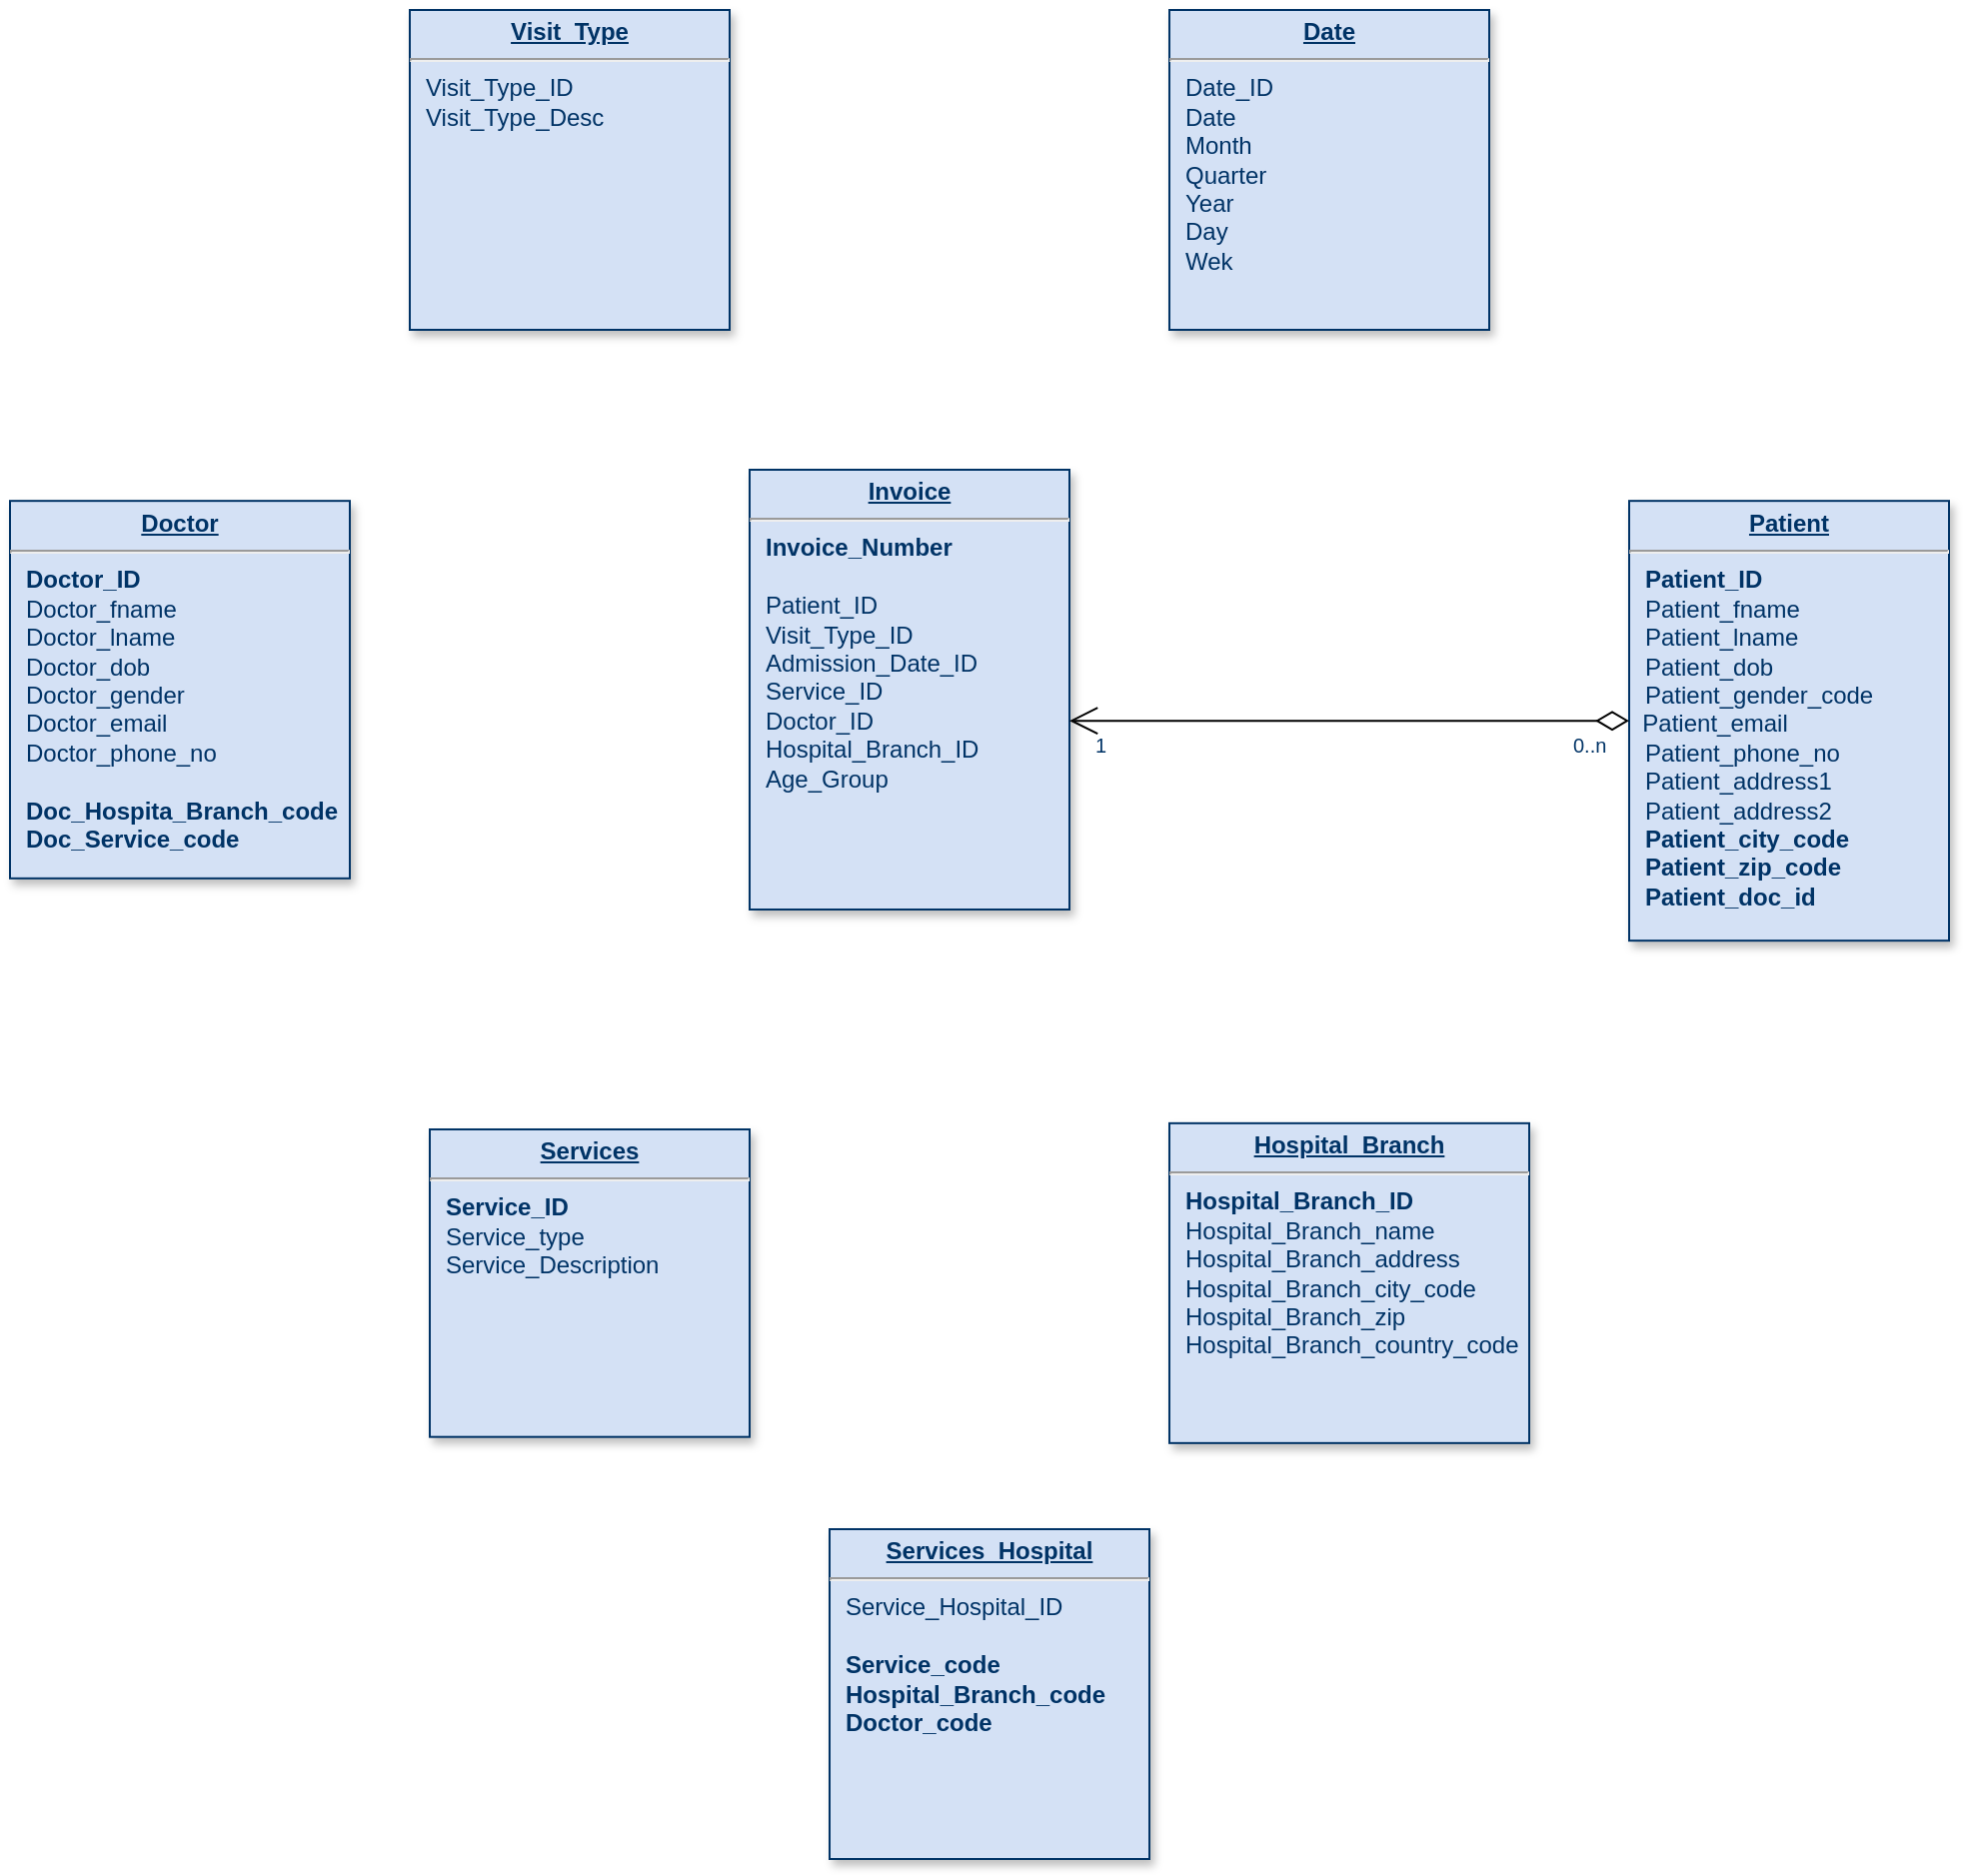 <mxfile version="23.1.2" type="github">
  <diagram name="Page-1" id="efa7a0a1-bf9b-a30e-e6df-94a7791c09e9">
    <mxGraphModel dx="1034" dy="826" grid="1" gridSize="10" guides="1" tooltips="1" connect="1" arrows="1" fold="1" page="1" pageScale="1" pageWidth="826" pageHeight="1169" background="none" math="0" shadow="0">
      <root>
        <mxCell id="0" />
        <mxCell id="1" parent="0" />
        <mxCell id="21" value="&lt;p style=&quot;margin: 0px; margin-top: 4px; text-align: center; text-decoration: underline;&quot;&gt;&lt;strong&gt;Date&lt;/strong&gt;&lt;/p&gt;&lt;hr&gt;&lt;p style=&quot;margin: 0px; margin-left: 8px;&quot;&gt;Date_ID&lt;/p&gt;&lt;p style=&quot;margin: 0px; margin-left: 8px;&quot;&gt;Date&lt;/p&gt;&lt;p style=&quot;margin: 0px; margin-left: 8px;&quot;&gt;&lt;span style=&quot;background-color: initial;&quot;&gt;Month&amp;nbsp;&lt;/span&gt;&lt;br&gt;&lt;/p&gt;&lt;p style=&quot;margin: 0px; margin-left: 8px;&quot;&gt;Quarter&lt;/p&gt;&lt;p style=&quot;margin: 0px; margin-left: 8px;&quot;&gt;Year&lt;/p&gt;&lt;p style=&quot;margin: 0px; margin-left: 8px;&quot;&gt;Day&lt;/p&gt;&lt;p style=&quot;margin: 0px; margin-left: 8px;&quot;&gt;Wek&lt;/p&gt;&lt;p style=&quot;margin: 0px; margin-left: 8px;&quot;&gt;&lt;br&gt;&lt;/p&gt;" style="verticalAlign=top;align=left;overflow=fill;fontSize=12;fontFamily=Helvetica;html=1;strokeColor=#003366;shadow=1;fillColor=#D4E1F5;fontColor=#003366" parent="1" vertex="1">
          <mxGeometry x="710" y="100.0" width="160" height="160" as="geometry" />
        </mxCell>
        <mxCell id="22" value="&lt;p style=&quot;margin: 0px; margin-top: 4px; text-align: center; text-decoration: underline;&quot;&gt;&lt;strong&gt;Invoice&lt;/strong&gt;&lt;/p&gt;&lt;hr&gt;&lt;p style=&quot;margin: 0px; margin-left: 8px;&quot;&gt;&lt;b&gt;Invoice_Number&lt;/b&gt;&lt;/p&gt;&lt;p style=&quot;margin: 0px; margin-left: 8px;&quot;&gt;&lt;br&gt;&lt;/p&gt;&lt;p style=&quot;margin: 0px; margin-left: 8px;&quot;&gt;Patient_ID&lt;/p&gt;&lt;p style=&quot;margin: 0px; margin-left: 8px;&quot;&gt;Visit_Type_ID&lt;/p&gt;&lt;p style=&quot;margin: 0px; margin-left: 8px;&quot;&gt;Admission_Date_ID&lt;/p&gt;&lt;p style=&quot;margin: 0px; margin-left: 8px;&quot;&gt;Service_ID&lt;/p&gt;&lt;p style=&quot;border-color: var(--border-color); margin: 0px 0px 0px 8px;&quot;&gt;Doctor_ID&lt;br style=&quot;border-color: var(--border-color);&quot;&gt;&lt;/p&gt;&lt;p style=&quot;border-color: var(--border-color); margin: 0px 0px 0px 8px;&quot;&gt;Hospital_Branch_ID&lt;/p&gt;&lt;p style=&quot;border-color: var(--border-color); margin: 0px 0px 0px 8px;&quot;&gt;Age_Group&lt;/p&gt;&lt;p style=&quot;border-color: var(--border-color); margin: 0px 0px 0px 8px;&quot;&gt;&lt;br&gt;&lt;/p&gt;&lt;p style=&quot;border-color: var(--border-color); margin: 0px 0px 0px 8px;&quot;&gt;&lt;br&gt;&lt;/p&gt;" style="verticalAlign=top;align=left;overflow=fill;fontSize=12;fontFamily=Helvetica;html=1;strokeColor=#003366;shadow=1;fillColor=#D4E1F5;fontColor=#003366" parent="1" vertex="1">
          <mxGeometry x="500" y="330" width="160" height="220" as="geometry" />
        </mxCell>
        <mxCell id="25" value="&lt;p style=&quot;margin: 0px; margin-top: 4px; text-align: center; text-decoration: underline;&quot;&gt;&lt;strong&gt;Visit_Type&lt;/strong&gt;&lt;/p&gt;&lt;hr&gt;&lt;p style=&quot;margin: 0px; margin-left: 8px;&quot;&gt;Visit_Type_ID&lt;/p&gt;&lt;p style=&quot;margin: 0px; margin-left: 8px;&quot;&gt;Visit_Type_Desc&lt;/p&gt;&lt;p style=&quot;margin: 0px; margin-left: 8px;&quot;&gt;&lt;br&gt;&lt;/p&gt;" style="verticalAlign=top;align=left;overflow=fill;fontSize=12;fontFamily=Helvetica;html=1;strokeColor=#003366;shadow=1;fillColor=#D4E1F5;fontColor=#003366" parent="1" vertex="1">
          <mxGeometry x="330.0" y="100.0" width="160" height="160" as="geometry" />
        </mxCell>
        <mxCell id="27" value="&lt;p style=&quot;margin: 0px; margin-top: 4px; text-align: center; text-decoration: underline;&quot;&gt;&lt;strong style=&quot;border-color: var(--border-color);&quot;&gt;Patient&lt;/strong&gt;&lt;br&gt;&lt;/p&gt;&lt;hr&gt;&lt;p style=&quot;margin: 0px; margin-left: 8px;&quot;&gt;&lt;b style=&quot;background-color: initial; border-color: var(--border-color);&quot;&gt;Patient_ID&lt;/b&gt;&lt;/p&gt;&lt;p style=&quot;border-color: var(--border-color); margin: 0px 0px 0px 8px;&quot;&gt;Patient_fname&lt;br style=&quot;border-color: var(--border-color);&quot;&gt;&lt;/p&gt;&lt;p style=&quot;border-color: var(--border-color); margin: 0px 0px 0px 8px;&quot;&gt;Patient_lname&lt;br style=&quot;border-color: var(--border-color);&quot;&gt;&lt;/p&gt;&lt;p style=&quot;border-color: var(--border-color); margin: 0px 0px 0px 8px;&quot;&gt;Patient_dob&lt;br style=&quot;border-color: var(--border-color);&quot;&gt;&lt;/p&gt;&lt;p style=&quot;border-color: var(--border-color); margin: 0px 0px 0px 8px;&quot;&gt;Patient_gender_code&lt;/p&gt;&amp;nbsp; Patient_e&lt;span style=&quot;border-color: var(--border-color); background-color: initial;&quot;&gt;mail&lt;/span&gt;&lt;br style=&quot;border-color: var(--border-color);&quot;&gt;&lt;p style=&quot;border-color: var(--border-color); margin: 0px 0px 0px 8px;&quot;&gt;Patient_phone_no&lt;/p&gt;&lt;p style=&quot;border-color: var(--border-color); margin: 0px 0px 0px 8px;&quot;&gt;Patient_address1&lt;br style=&quot;border-color: var(--border-color);&quot;&gt;&lt;/p&gt;&lt;p style=&quot;border-color: var(--border-color); margin: 0px 0px 0px 8px;&quot;&gt;Patient_address2&lt;/p&gt;&lt;p style=&quot;border-color: var(--border-color); margin: 0px 0px 0px 8px;&quot;&gt;&lt;span style=&quot;border-color: var(--border-color); background-color: initial;&quot;&gt;&lt;b style=&quot;border-color: var(--border-color);&quot;&gt;Patient_city_code&lt;/b&gt;&lt;/span&gt;&lt;/p&gt;&lt;p style=&quot;border-color: var(--border-color); margin: 0px 0px 0px 8px;&quot;&gt;&lt;b style=&quot;border-color: var(--border-color);&quot;&gt;Patient_zip_code&lt;span style=&quot;border-color: var(--border-color); background-color: initial;&quot;&gt;&lt;br style=&quot;border-color: var(--border-color);&quot;&gt;&lt;/span&gt;&lt;/b&gt;&lt;/p&gt;&lt;p style=&quot;border-color: var(--border-color); margin: 0px 0px 0px 8px;&quot;&gt;&lt;b style=&quot;border-color: var(--border-color);&quot;&gt;Patient_doc_id&lt;/b&gt;&lt;/p&gt;" style="verticalAlign=top;align=left;overflow=fill;fontSize=12;fontFamily=Helvetica;html=1;strokeColor=#003366;shadow=1;fillColor=#D4E1F5;fontColor=#003366" parent="1" vertex="1">
          <mxGeometry x="940" y="345.58" width="160" height="220" as="geometry" />
        </mxCell>
        <mxCell id="28" value="&lt;p style=&quot;margin: 0px; margin-top: 4px; text-align: center; text-decoration: underline;&quot;&gt;&lt;strong&gt;Doctor&lt;/strong&gt;&lt;/p&gt;&lt;hr&gt;&lt;p style=&quot;margin: 0px; margin-left: 8px;&quot;&gt;&lt;b&gt;Doctor_ID&lt;/b&gt;&lt;br&gt;&lt;/p&gt;&lt;p style=&quot;margin: 0px; margin-left: 8px;&quot;&gt;Doctor_fname&lt;br&gt;&lt;/p&gt;&lt;p style=&quot;margin: 0px; margin-left: 8px;&quot;&gt;Doctor_lname&lt;br&gt;&lt;/p&gt;&lt;p style=&quot;margin: 0px; margin-left: 8px;&quot;&gt;Doctor_dob&lt;/p&gt;&lt;p style=&quot;margin: 0px; margin-left: 8px;&quot;&gt;Doctor_gender&lt;/p&gt;&lt;p style=&quot;margin: 0px; margin-left: 8px;&quot;&gt;Doctor_email&lt;/p&gt;&lt;p style=&quot;border-color: var(--border-color); margin: 0px 0px 0px 8px;&quot;&gt;Doctor_phone_no&lt;/p&gt;&lt;p style=&quot;border-color: var(--border-color); margin: 0px 0px 0px 8px;&quot;&gt;&lt;br&gt;&lt;/p&gt;&lt;p style=&quot;border-color: var(--border-color); margin: 0px 0px 0px 8px;&quot;&gt;&lt;b&gt;Doc_Hospita_Branch_code&lt;/b&gt;&lt;/p&gt;&lt;p style=&quot;border-color: var(--border-color); margin: 0px 0px 0px 8px;&quot;&gt;&lt;b&gt;Doc_Service_code&lt;/b&gt;&lt;/p&gt;" style="verticalAlign=top;align=left;overflow=fill;fontSize=12;fontFamily=Helvetica;html=1;strokeColor=#003366;shadow=1;fillColor=#D4E1F5;fontColor=#003366" parent="1" vertex="1">
          <mxGeometry x="130" y="345.58" width="170" height="188.84" as="geometry" />
        </mxCell>
        <mxCell id="32" value="&lt;p style=&quot;margin: 0px; margin-top: 4px; text-align: center; text-decoration: underline;&quot;&gt;&lt;strong&gt;Hospital_Branch&lt;/strong&gt;&lt;/p&gt;&lt;hr&gt;&lt;p style=&quot;margin: 0px; margin-left: 8px;&quot;&gt;&lt;b&gt;Hospital_Branch_ID&lt;/b&gt;&lt;/p&gt;&lt;p style=&quot;margin: 0px; margin-left: 8px;&quot;&gt;Hospital_Branch_name&lt;/p&gt;&lt;p style=&quot;margin: 0px; margin-left: 8px;&quot;&gt;Hospital_Branch_address&lt;br&gt;&lt;/p&gt;&lt;p style=&quot;margin: 0px; margin-left: 8px;&quot;&gt;Hospital_Branch_city_code&lt;br&gt;&lt;/p&gt;&lt;p style=&quot;margin: 0px; margin-left: 8px;&quot;&gt;Hospital_Branch_zip&lt;br&gt;&lt;/p&gt;&lt;p style=&quot;margin: 0px; margin-left: 8px;&quot;&gt;Hospital_Branch_country_code&lt;br&gt;&lt;/p&gt;" style="verticalAlign=top;align=left;overflow=fill;fontSize=12;fontFamily=Helvetica;html=1;strokeColor=#003366;shadow=1;fillColor=#D4E1F5;fontColor=#003366" parent="1" vertex="1">
          <mxGeometry x="710" y="656.92" width="180" height="160" as="geometry" />
        </mxCell>
        <mxCell id="33" value="&lt;p style=&quot;margin: 0px; margin-top: 4px; text-align: center; text-decoration: underline;&quot;&gt;&lt;b&gt;Services_Hospital&lt;/b&gt;&lt;/p&gt;&lt;hr&gt;&lt;p style=&quot;border-color: var(--border-color); margin: 0px 0px 0px 8px;&quot;&gt;Service_Hospital_ID&lt;/p&gt;&lt;p style=&quot;border-color: var(--border-color); margin: 0px 0px 0px 8px;&quot;&gt;&lt;br style=&quot;border-color: var(--border-color);&quot;&gt;&lt;/p&gt;&lt;p style=&quot;border-color: var(--border-color); margin: 0px 0px 0px 8px;&quot;&gt;&lt;b&gt;Service_code&lt;/b&gt;&lt;/p&gt;&lt;p style=&quot;border-color: var(--border-color); margin: 0px 0px 0px 8px;&quot;&gt;&lt;b&gt;Hospital_Branch_code&lt;/b&gt;&lt;/p&gt;&lt;p style=&quot;border-color: var(--border-color); margin: 0px 0px 0px 8px;&quot;&gt;&lt;b&gt;Doctor_code&lt;/b&gt;&lt;/p&gt;&lt;p style=&quot;margin: 0px; margin-left: 8px;&quot;&gt;&lt;br&gt;&lt;/p&gt;" style="verticalAlign=top;align=left;overflow=fill;fontSize=12;fontFamily=Helvetica;html=1;strokeColor=#003366;shadow=1;fillColor=#D4E1F5;fontColor=#003366" parent="1" vertex="1">
          <mxGeometry x="540" y="860" width="160" height="165" as="geometry" />
        </mxCell>
        <mxCell id="34" value="&lt;p style=&quot;margin: 0px ; margin-top: 4px ; text-align: center ; text-decoration: underline&quot;&gt;&lt;strong&gt;Services&lt;/strong&gt;&lt;/p&gt;&lt;hr&gt;&lt;p style=&quot;margin: 0px ; margin-left: 8px&quot;&gt;&lt;b&gt;Service_ID&lt;/b&gt;&lt;/p&gt;&lt;p style=&quot;margin: 0px ; margin-left: 8px&quot;&gt;Service_type&lt;/p&gt;&lt;p style=&quot;margin: 0px ; margin-left: 8px&quot;&gt;Service_Description&lt;/p&gt;&lt;p style=&quot;margin: 0px ; margin-left: 8px&quot;&gt;&lt;br&gt;&lt;/p&gt;&lt;p style=&quot;margin: 0px ; margin-left: 8px&quot;&gt;&lt;br&gt;&lt;/p&gt;" style="verticalAlign=top;align=left;overflow=fill;fontSize=12;fontFamily=Helvetica;html=1;strokeColor=#003366;shadow=1;fillColor=#D4E1F5;fontColor=#003366" parent="1" vertex="1">
          <mxGeometry x="340" y="660" width="160" height="153.84" as="geometry" />
        </mxCell>
        <mxCell id="84" value="" style="endArrow=open;endSize=12;startArrow=diamondThin;startSize=14;startFill=0;edgeStyle=orthogonalEdgeStyle" parent="1" source="27" target="22" edge="1">
          <mxGeometry x="1389.36" y="130" as="geometry">
            <mxPoint x="1389.36" y="130" as="sourcePoint" />
            <mxPoint x="1549.36" y="130" as="targetPoint" />
            <Array as="points">
              <mxPoint x="730" y="456" />
              <mxPoint x="730" y="456" />
            </Array>
          </mxGeometry>
        </mxCell>
        <mxCell id="85" value="0..n" style="resizable=0;align=left;verticalAlign=top;labelBackgroundColor=#ffffff;fontSize=10;strokeColor=#003366;shadow=1;fillColor=#D4E1F5;fontColor=#003366" parent="84" connectable="0" vertex="1">
          <mxGeometry x="-1" relative="1" as="geometry">
            <mxPoint x="-30" as="offset" />
          </mxGeometry>
        </mxCell>
        <mxCell id="86" value="1" style="resizable=0;align=right;verticalAlign=top;labelBackgroundColor=#ffffff;fontSize=10;strokeColor=#003366;shadow=1;fillColor=#D4E1F5;fontColor=#003366" parent="84" connectable="0" vertex="1">
          <mxGeometry x="1" relative="1" as="geometry">
            <mxPoint x="20" y="2.728e-13" as="offset" />
          </mxGeometry>
        </mxCell>
      </root>
    </mxGraphModel>
  </diagram>
</mxfile>
